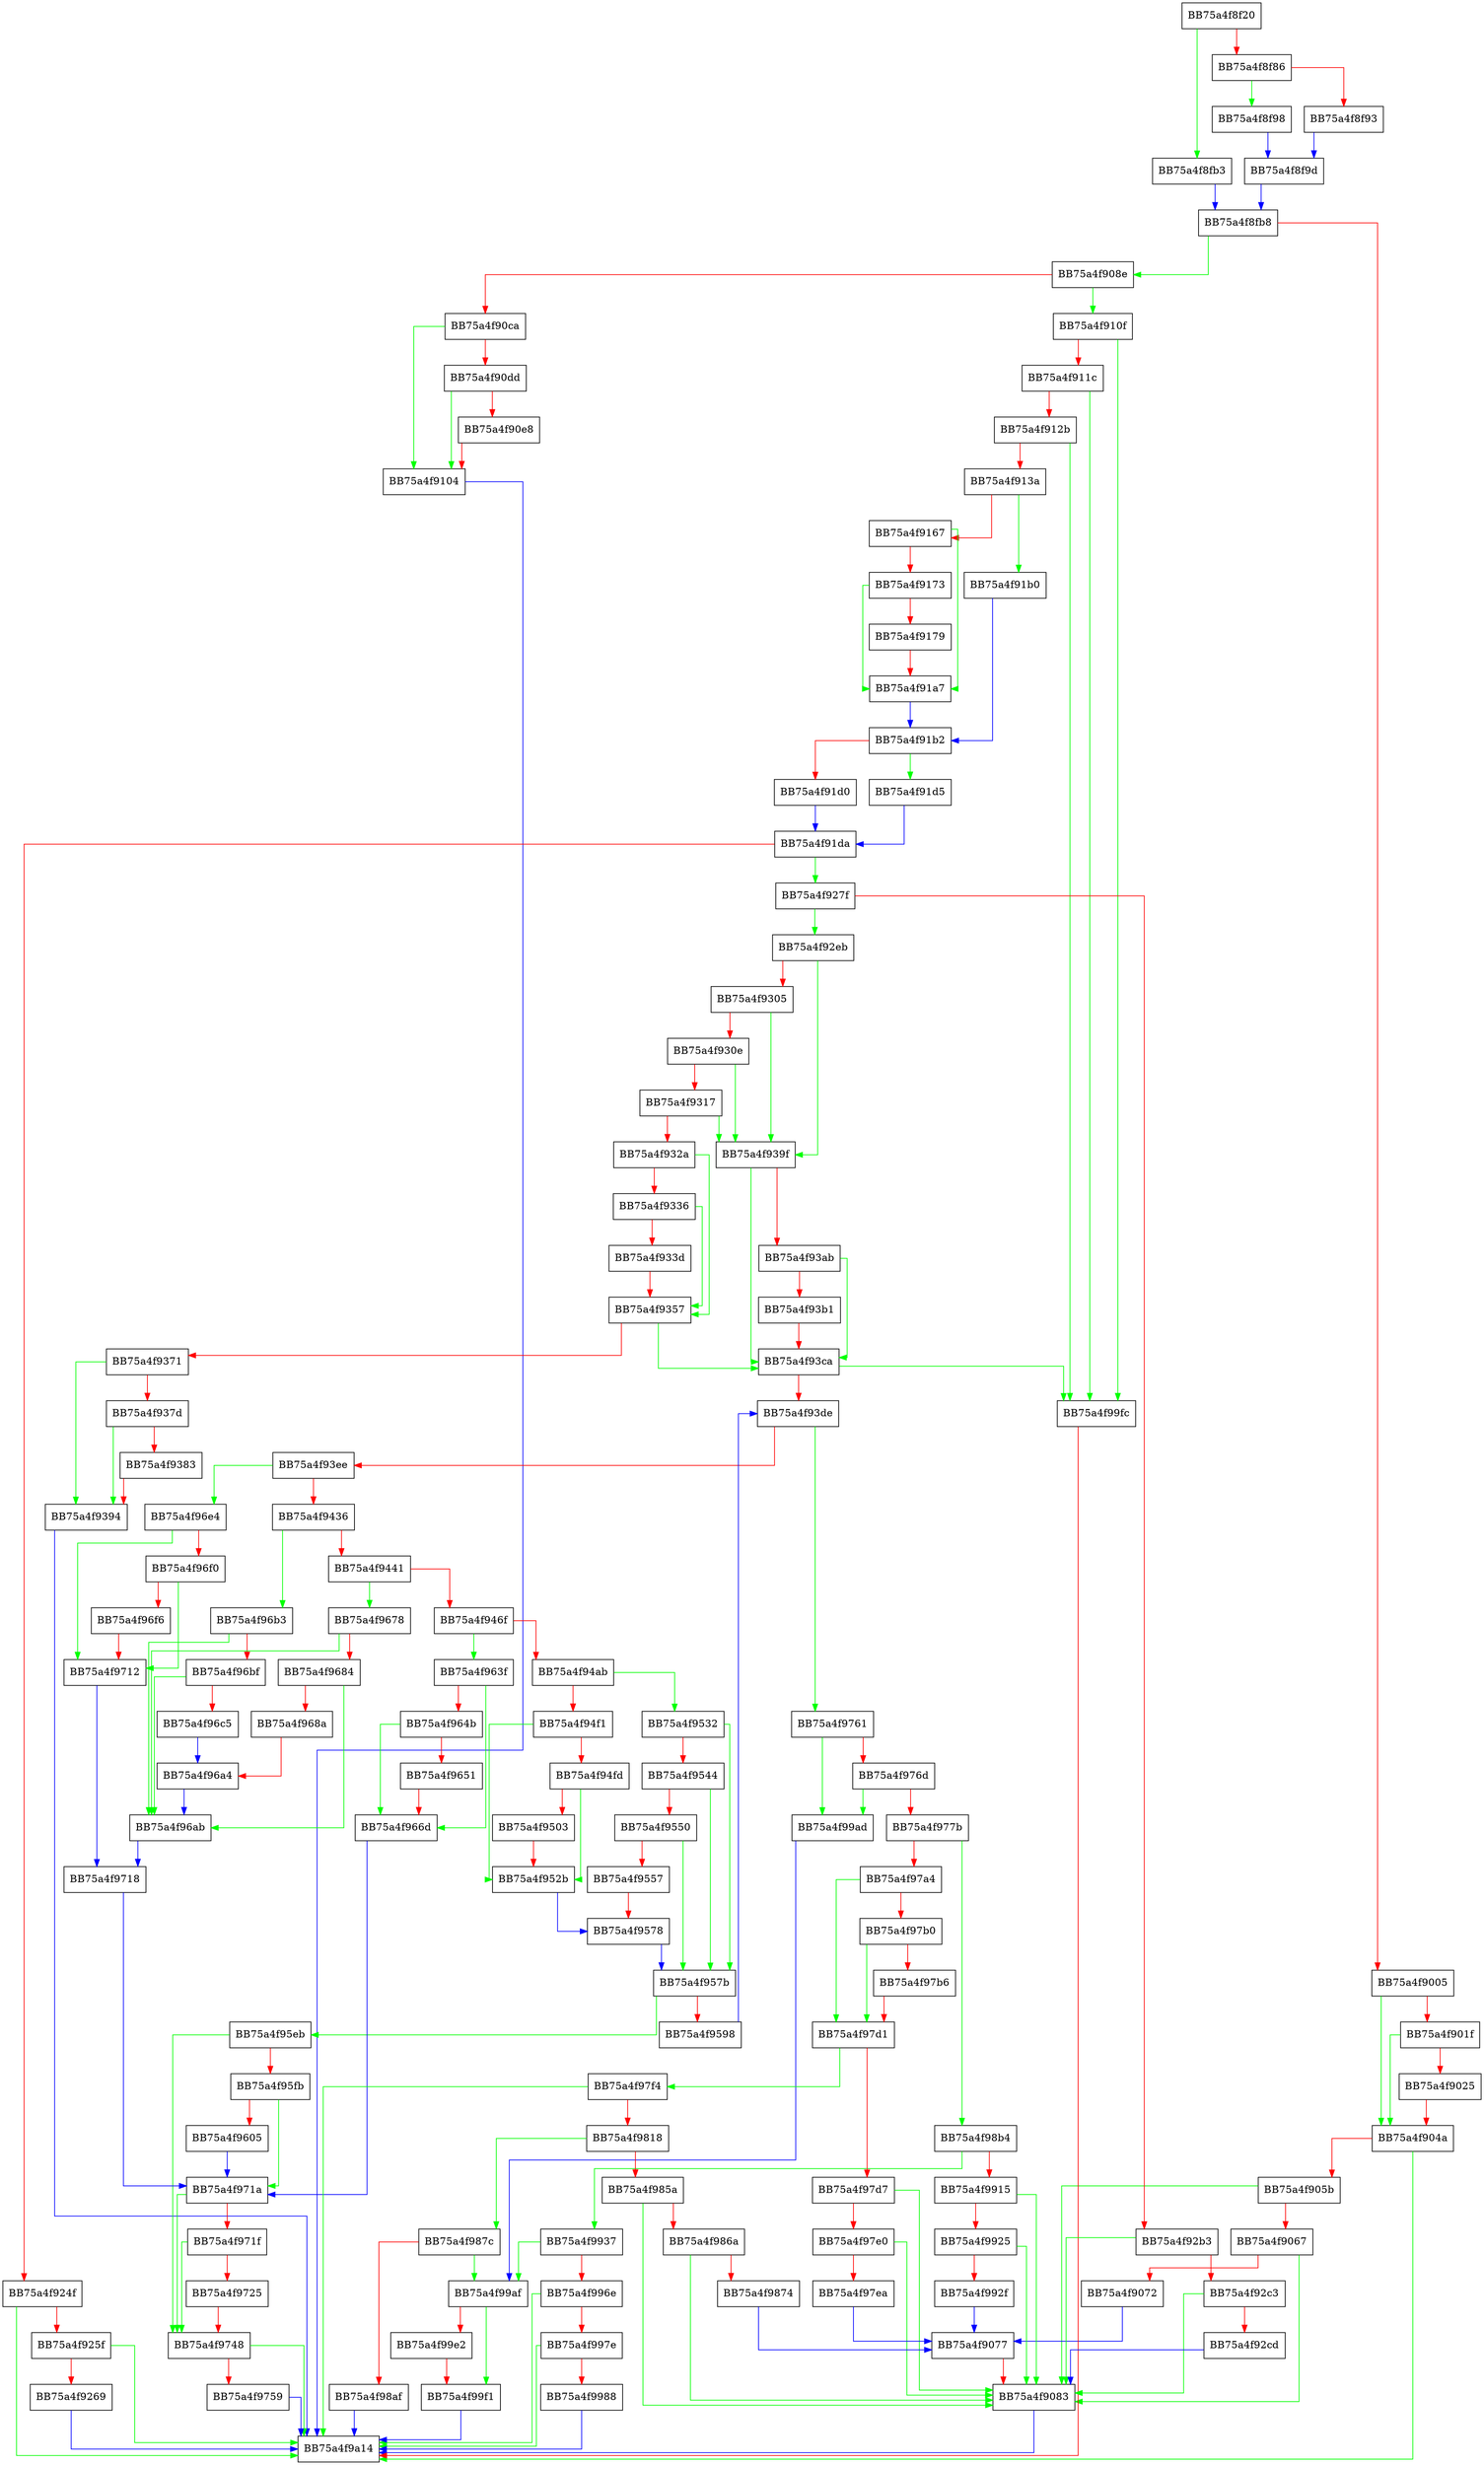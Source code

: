 digraph BuildPE {
  node [shape="box"];
  graph [splines=ortho];
  BB75a4f8f20 -> BB75a4f8fb3 [color="green"];
  BB75a4f8f20 -> BB75a4f8f86 [color="red"];
  BB75a4f8f86 -> BB75a4f8f98 [color="green"];
  BB75a4f8f86 -> BB75a4f8f93 [color="red"];
  BB75a4f8f93 -> BB75a4f8f9d [color="blue"];
  BB75a4f8f98 -> BB75a4f8f9d [color="blue"];
  BB75a4f8f9d -> BB75a4f8fb8 [color="blue"];
  BB75a4f8fb3 -> BB75a4f8fb8 [color="blue"];
  BB75a4f8fb8 -> BB75a4f908e [color="green"];
  BB75a4f8fb8 -> BB75a4f9005 [color="red"];
  BB75a4f9005 -> BB75a4f904a [color="green"];
  BB75a4f9005 -> BB75a4f901f [color="red"];
  BB75a4f901f -> BB75a4f904a [color="green"];
  BB75a4f901f -> BB75a4f9025 [color="red"];
  BB75a4f9025 -> BB75a4f904a [color="red"];
  BB75a4f904a -> BB75a4f9a14 [color="green"];
  BB75a4f904a -> BB75a4f905b [color="red"];
  BB75a4f905b -> BB75a4f9083 [color="green"];
  BB75a4f905b -> BB75a4f9067 [color="red"];
  BB75a4f9067 -> BB75a4f9083 [color="green"];
  BB75a4f9067 -> BB75a4f9072 [color="red"];
  BB75a4f9072 -> BB75a4f9077 [color="blue"];
  BB75a4f9077 -> BB75a4f9083 [color="red"];
  BB75a4f9083 -> BB75a4f9a14 [color="blue"];
  BB75a4f908e -> BB75a4f910f [color="green"];
  BB75a4f908e -> BB75a4f90ca [color="red"];
  BB75a4f90ca -> BB75a4f9104 [color="green"];
  BB75a4f90ca -> BB75a4f90dd [color="red"];
  BB75a4f90dd -> BB75a4f9104 [color="green"];
  BB75a4f90dd -> BB75a4f90e8 [color="red"];
  BB75a4f90e8 -> BB75a4f9104 [color="red"];
  BB75a4f9104 -> BB75a4f9a14 [color="blue"];
  BB75a4f910f -> BB75a4f99fc [color="green"];
  BB75a4f910f -> BB75a4f911c [color="red"];
  BB75a4f911c -> BB75a4f99fc [color="green"];
  BB75a4f911c -> BB75a4f912b [color="red"];
  BB75a4f912b -> BB75a4f99fc [color="green"];
  BB75a4f912b -> BB75a4f913a [color="red"];
  BB75a4f913a -> BB75a4f91b0 [color="green"];
  BB75a4f913a -> BB75a4f9167 [color="red"];
  BB75a4f9167 -> BB75a4f91a7 [color="green"];
  BB75a4f9167 -> BB75a4f9173 [color="red"];
  BB75a4f9173 -> BB75a4f91a7 [color="green"];
  BB75a4f9173 -> BB75a4f9179 [color="red"];
  BB75a4f9179 -> BB75a4f91a7 [color="red"];
  BB75a4f91a7 -> BB75a4f91b2 [color="blue"];
  BB75a4f91b0 -> BB75a4f91b2 [color="blue"];
  BB75a4f91b2 -> BB75a4f91d5 [color="green"];
  BB75a4f91b2 -> BB75a4f91d0 [color="red"];
  BB75a4f91d0 -> BB75a4f91da [color="blue"];
  BB75a4f91d5 -> BB75a4f91da [color="blue"];
  BB75a4f91da -> BB75a4f927f [color="green"];
  BB75a4f91da -> BB75a4f924f [color="red"];
  BB75a4f924f -> BB75a4f9a14 [color="green"];
  BB75a4f924f -> BB75a4f925f [color="red"];
  BB75a4f925f -> BB75a4f9a14 [color="green"];
  BB75a4f925f -> BB75a4f9269 [color="red"];
  BB75a4f9269 -> BB75a4f9a14 [color="blue"];
  BB75a4f927f -> BB75a4f92eb [color="green"];
  BB75a4f927f -> BB75a4f92b3 [color="red"];
  BB75a4f92b3 -> BB75a4f9083 [color="green"];
  BB75a4f92b3 -> BB75a4f92c3 [color="red"];
  BB75a4f92c3 -> BB75a4f9083 [color="green"];
  BB75a4f92c3 -> BB75a4f92cd [color="red"];
  BB75a4f92cd -> BB75a4f9083 [color="blue"];
  BB75a4f92eb -> BB75a4f939f [color="green"];
  BB75a4f92eb -> BB75a4f9305 [color="red"];
  BB75a4f9305 -> BB75a4f939f [color="green"];
  BB75a4f9305 -> BB75a4f930e [color="red"];
  BB75a4f930e -> BB75a4f939f [color="green"];
  BB75a4f930e -> BB75a4f9317 [color="red"];
  BB75a4f9317 -> BB75a4f939f [color="green"];
  BB75a4f9317 -> BB75a4f932a [color="red"];
  BB75a4f932a -> BB75a4f9357 [color="green"];
  BB75a4f932a -> BB75a4f9336 [color="red"];
  BB75a4f9336 -> BB75a4f9357 [color="green"];
  BB75a4f9336 -> BB75a4f933d [color="red"];
  BB75a4f933d -> BB75a4f9357 [color="red"];
  BB75a4f9357 -> BB75a4f93ca [color="green"];
  BB75a4f9357 -> BB75a4f9371 [color="red"];
  BB75a4f9371 -> BB75a4f9394 [color="green"];
  BB75a4f9371 -> BB75a4f937d [color="red"];
  BB75a4f937d -> BB75a4f9394 [color="green"];
  BB75a4f937d -> BB75a4f9383 [color="red"];
  BB75a4f9383 -> BB75a4f9394 [color="red"];
  BB75a4f9394 -> BB75a4f9a14 [color="blue"];
  BB75a4f939f -> BB75a4f93ca [color="green"];
  BB75a4f939f -> BB75a4f93ab [color="red"];
  BB75a4f93ab -> BB75a4f93ca [color="green"];
  BB75a4f93ab -> BB75a4f93b1 [color="red"];
  BB75a4f93b1 -> BB75a4f93ca [color="red"];
  BB75a4f93ca -> BB75a4f99fc [color="green"];
  BB75a4f93ca -> BB75a4f93de [color="red"];
  BB75a4f93de -> BB75a4f9761 [color="green"];
  BB75a4f93de -> BB75a4f93ee [color="red"];
  BB75a4f93ee -> BB75a4f96e4 [color="green"];
  BB75a4f93ee -> BB75a4f9436 [color="red"];
  BB75a4f9436 -> BB75a4f96b3 [color="green"];
  BB75a4f9436 -> BB75a4f9441 [color="red"];
  BB75a4f9441 -> BB75a4f9678 [color="green"];
  BB75a4f9441 -> BB75a4f946f [color="red"];
  BB75a4f946f -> BB75a4f963f [color="green"];
  BB75a4f946f -> BB75a4f94ab [color="red"];
  BB75a4f94ab -> BB75a4f9532 [color="green"];
  BB75a4f94ab -> BB75a4f94f1 [color="red"];
  BB75a4f94f1 -> BB75a4f952b [color="green"];
  BB75a4f94f1 -> BB75a4f94fd [color="red"];
  BB75a4f94fd -> BB75a4f952b [color="green"];
  BB75a4f94fd -> BB75a4f9503 [color="red"];
  BB75a4f9503 -> BB75a4f952b [color="red"];
  BB75a4f952b -> BB75a4f9578 [color="blue"];
  BB75a4f9532 -> BB75a4f957b [color="green"];
  BB75a4f9532 -> BB75a4f9544 [color="red"];
  BB75a4f9544 -> BB75a4f957b [color="green"];
  BB75a4f9544 -> BB75a4f9550 [color="red"];
  BB75a4f9550 -> BB75a4f957b [color="green"];
  BB75a4f9550 -> BB75a4f9557 [color="red"];
  BB75a4f9557 -> BB75a4f9578 [color="red"];
  BB75a4f9578 -> BB75a4f957b [color="blue"];
  BB75a4f957b -> BB75a4f95eb [color="green"];
  BB75a4f957b -> BB75a4f9598 [color="red"];
  BB75a4f9598 -> BB75a4f93de [color="blue"];
  BB75a4f95eb -> BB75a4f9748 [color="green"];
  BB75a4f95eb -> BB75a4f95fb [color="red"];
  BB75a4f95fb -> BB75a4f971a [color="green"];
  BB75a4f95fb -> BB75a4f9605 [color="red"];
  BB75a4f9605 -> BB75a4f971a [color="blue"];
  BB75a4f963f -> BB75a4f966d [color="green"];
  BB75a4f963f -> BB75a4f964b [color="red"];
  BB75a4f964b -> BB75a4f966d [color="green"];
  BB75a4f964b -> BB75a4f9651 [color="red"];
  BB75a4f9651 -> BB75a4f966d [color="red"];
  BB75a4f966d -> BB75a4f971a [color="blue"];
  BB75a4f9678 -> BB75a4f96ab [color="green"];
  BB75a4f9678 -> BB75a4f9684 [color="red"];
  BB75a4f9684 -> BB75a4f96ab [color="green"];
  BB75a4f9684 -> BB75a4f968a [color="red"];
  BB75a4f968a -> BB75a4f96a4 [color="red"];
  BB75a4f96a4 -> BB75a4f96ab [color="blue"];
  BB75a4f96ab -> BB75a4f9718 [color="blue"];
  BB75a4f96b3 -> BB75a4f96ab [color="green"];
  BB75a4f96b3 -> BB75a4f96bf [color="red"];
  BB75a4f96bf -> BB75a4f96ab [color="green"];
  BB75a4f96bf -> BB75a4f96c5 [color="red"];
  BB75a4f96c5 -> BB75a4f96a4 [color="blue"];
  BB75a4f96e4 -> BB75a4f9712 [color="green"];
  BB75a4f96e4 -> BB75a4f96f0 [color="red"];
  BB75a4f96f0 -> BB75a4f9712 [color="green"];
  BB75a4f96f0 -> BB75a4f96f6 [color="red"];
  BB75a4f96f6 -> BB75a4f9712 [color="red"];
  BB75a4f9712 -> BB75a4f9718 [color="blue"];
  BB75a4f9718 -> BB75a4f971a [color="blue"];
  BB75a4f971a -> BB75a4f9748 [color="green"];
  BB75a4f971a -> BB75a4f971f [color="red"];
  BB75a4f971f -> BB75a4f9748 [color="green"];
  BB75a4f971f -> BB75a4f9725 [color="red"];
  BB75a4f9725 -> BB75a4f9748 [color="red"];
  BB75a4f9748 -> BB75a4f9a14 [color="green"];
  BB75a4f9748 -> BB75a4f9759 [color="red"];
  BB75a4f9759 -> BB75a4f9a14 [color="blue"];
  BB75a4f9761 -> BB75a4f99ad [color="green"];
  BB75a4f9761 -> BB75a4f976d [color="red"];
  BB75a4f976d -> BB75a4f99ad [color="green"];
  BB75a4f976d -> BB75a4f977b [color="red"];
  BB75a4f977b -> BB75a4f98b4 [color="green"];
  BB75a4f977b -> BB75a4f97a4 [color="red"];
  BB75a4f97a4 -> BB75a4f97d1 [color="green"];
  BB75a4f97a4 -> BB75a4f97b0 [color="red"];
  BB75a4f97b0 -> BB75a4f97d1 [color="green"];
  BB75a4f97b0 -> BB75a4f97b6 [color="red"];
  BB75a4f97b6 -> BB75a4f97d1 [color="red"];
  BB75a4f97d1 -> BB75a4f97f4 [color="green"];
  BB75a4f97d1 -> BB75a4f97d7 [color="red"];
  BB75a4f97d7 -> BB75a4f9083 [color="green"];
  BB75a4f97d7 -> BB75a4f97e0 [color="red"];
  BB75a4f97e0 -> BB75a4f9083 [color="green"];
  BB75a4f97e0 -> BB75a4f97ea [color="red"];
  BB75a4f97ea -> BB75a4f9077 [color="blue"];
  BB75a4f97f4 -> BB75a4f9a14 [color="green"];
  BB75a4f97f4 -> BB75a4f9818 [color="red"];
  BB75a4f9818 -> BB75a4f987c [color="green"];
  BB75a4f9818 -> BB75a4f985a [color="red"];
  BB75a4f985a -> BB75a4f9083 [color="green"];
  BB75a4f985a -> BB75a4f986a [color="red"];
  BB75a4f986a -> BB75a4f9083 [color="green"];
  BB75a4f986a -> BB75a4f9874 [color="red"];
  BB75a4f9874 -> BB75a4f9077 [color="blue"];
  BB75a4f987c -> BB75a4f99af [color="green"];
  BB75a4f987c -> BB75a4f98af [color="red"];
  BB75a4f98af -> BB75a4f9a14 [color="blue"];
  BB75a4f98b4 -> BB75a4f9937 [color="green"];
  BB75a4f98b4 -> BB75a4f9915 [color="red"];
  BB75a4f9915 -> BB75a4f9083 [color="green"];
  BB75a4f9915 -> BB75a4f9925 [color="red"];
  BB75a4f9925 -> BB75a4f9083 [color="green"];
  BB75a4f9925 -> BB75a4f992f [color="red"];
  BB75a4f992f -> BB75a4f9077 [color="blue"];
  BB75a4f9937 -> BB75a4f99af [color="green"];
  BB75a4f9937 -> BB75a4f996e [color="red"];
  BB75a4f996e -> BB75a4f9a14 [color="green"];
  BB75a4f996e -> BB75a4f997e [color="red"];
  BB75a4f997e -> BB75a4f9a14 [color="green"];
  BB75a4f997e -> BB75a4f9988 [color="red"];
  BB75a4f9988 -> BB75a4f9a14 [color="blue"];
  BB75a4f99ad -> BB75a4f99af [color="blue"];
  BB75a4f99af -> BB75a4f99f1 [color="green"];
  BB75a4f99af -> BB75a4f99e2 [color="red"];
  BB75a4f99e2 -> BB75a4f99f1 [color="red"];
  BB75a4f99f1 -> BB75a4f9a14 [color="blue"];
  BB75a4f99fc -> BB75a4f9a14 [color="red"];
}